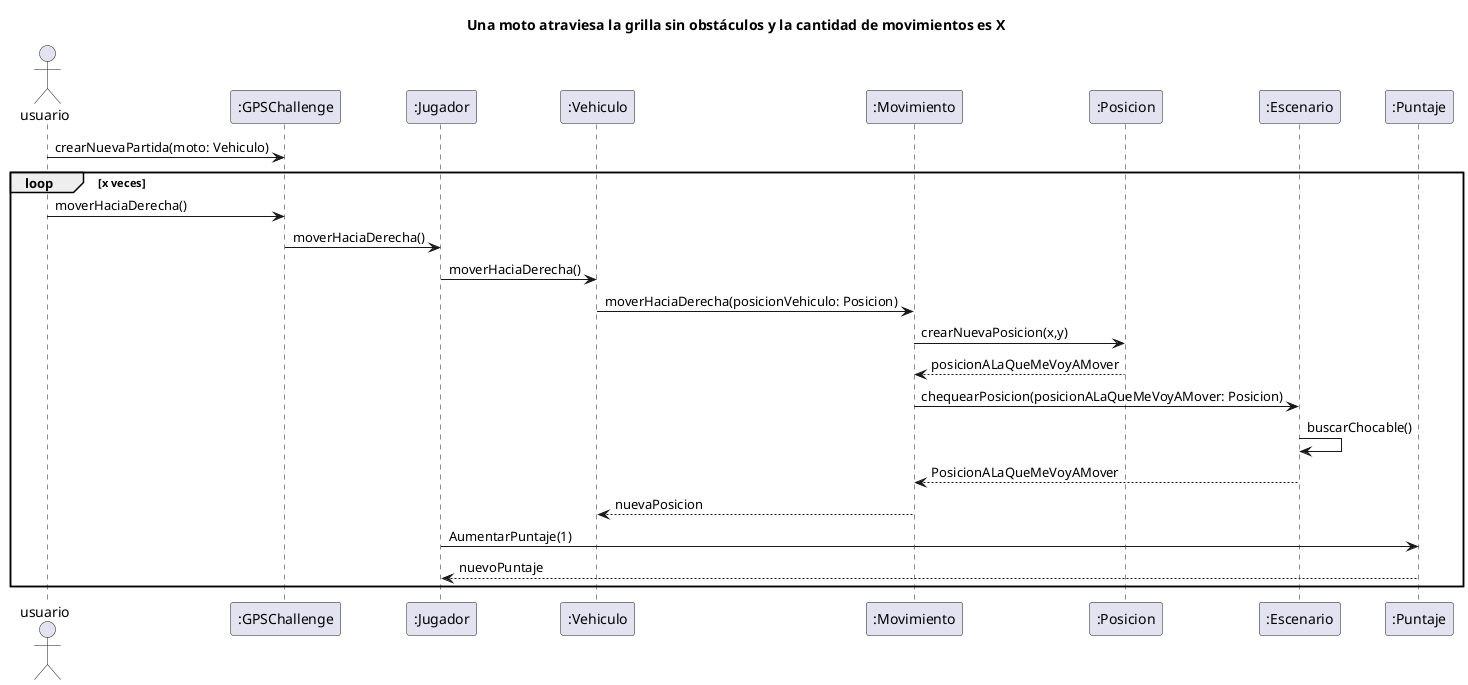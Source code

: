 @startuml
title Una moto atraviesa la grilla sin obstáculos y la cantidad de movimientos es X
Actor usuario
"usuario" -> ":GPSChallenge": crearNuevaPartida(moto: Vehiculo)

loop x veces
"usuario" -> ":GPSChallenge": moverHaciaDerecha()
":GPSChallenge" -> ":Jugador": moverHaciaDerecha()
":Jugador" -> ":Vehiculo": moverHaciaDerecha()
":Vehiculo" -> ":Movimiento": moverHaciaDerecha(posicionVehiculo: Posicion)
":Movimiento" -> ":Posicion": crearNuevaPosicion(x,y)
return posicionALaQueMeVoyAMover
":Movimiento" -> ":Escenario": chequearPosicion(posicionALaQueMeVoyAMover: Posicion)
":Escenario" -> ":Escenario": buscarChocable()
":Escenario" --> ":Movimiento": PosicionALaQueMeVoyAMover
":Movimiento" --> ":Vehiculo": nuevaPosicion
":Jugador" -> ":Puntaje": AumentarPuntaje(1)
return nuevoPuntaje
end
@enduml